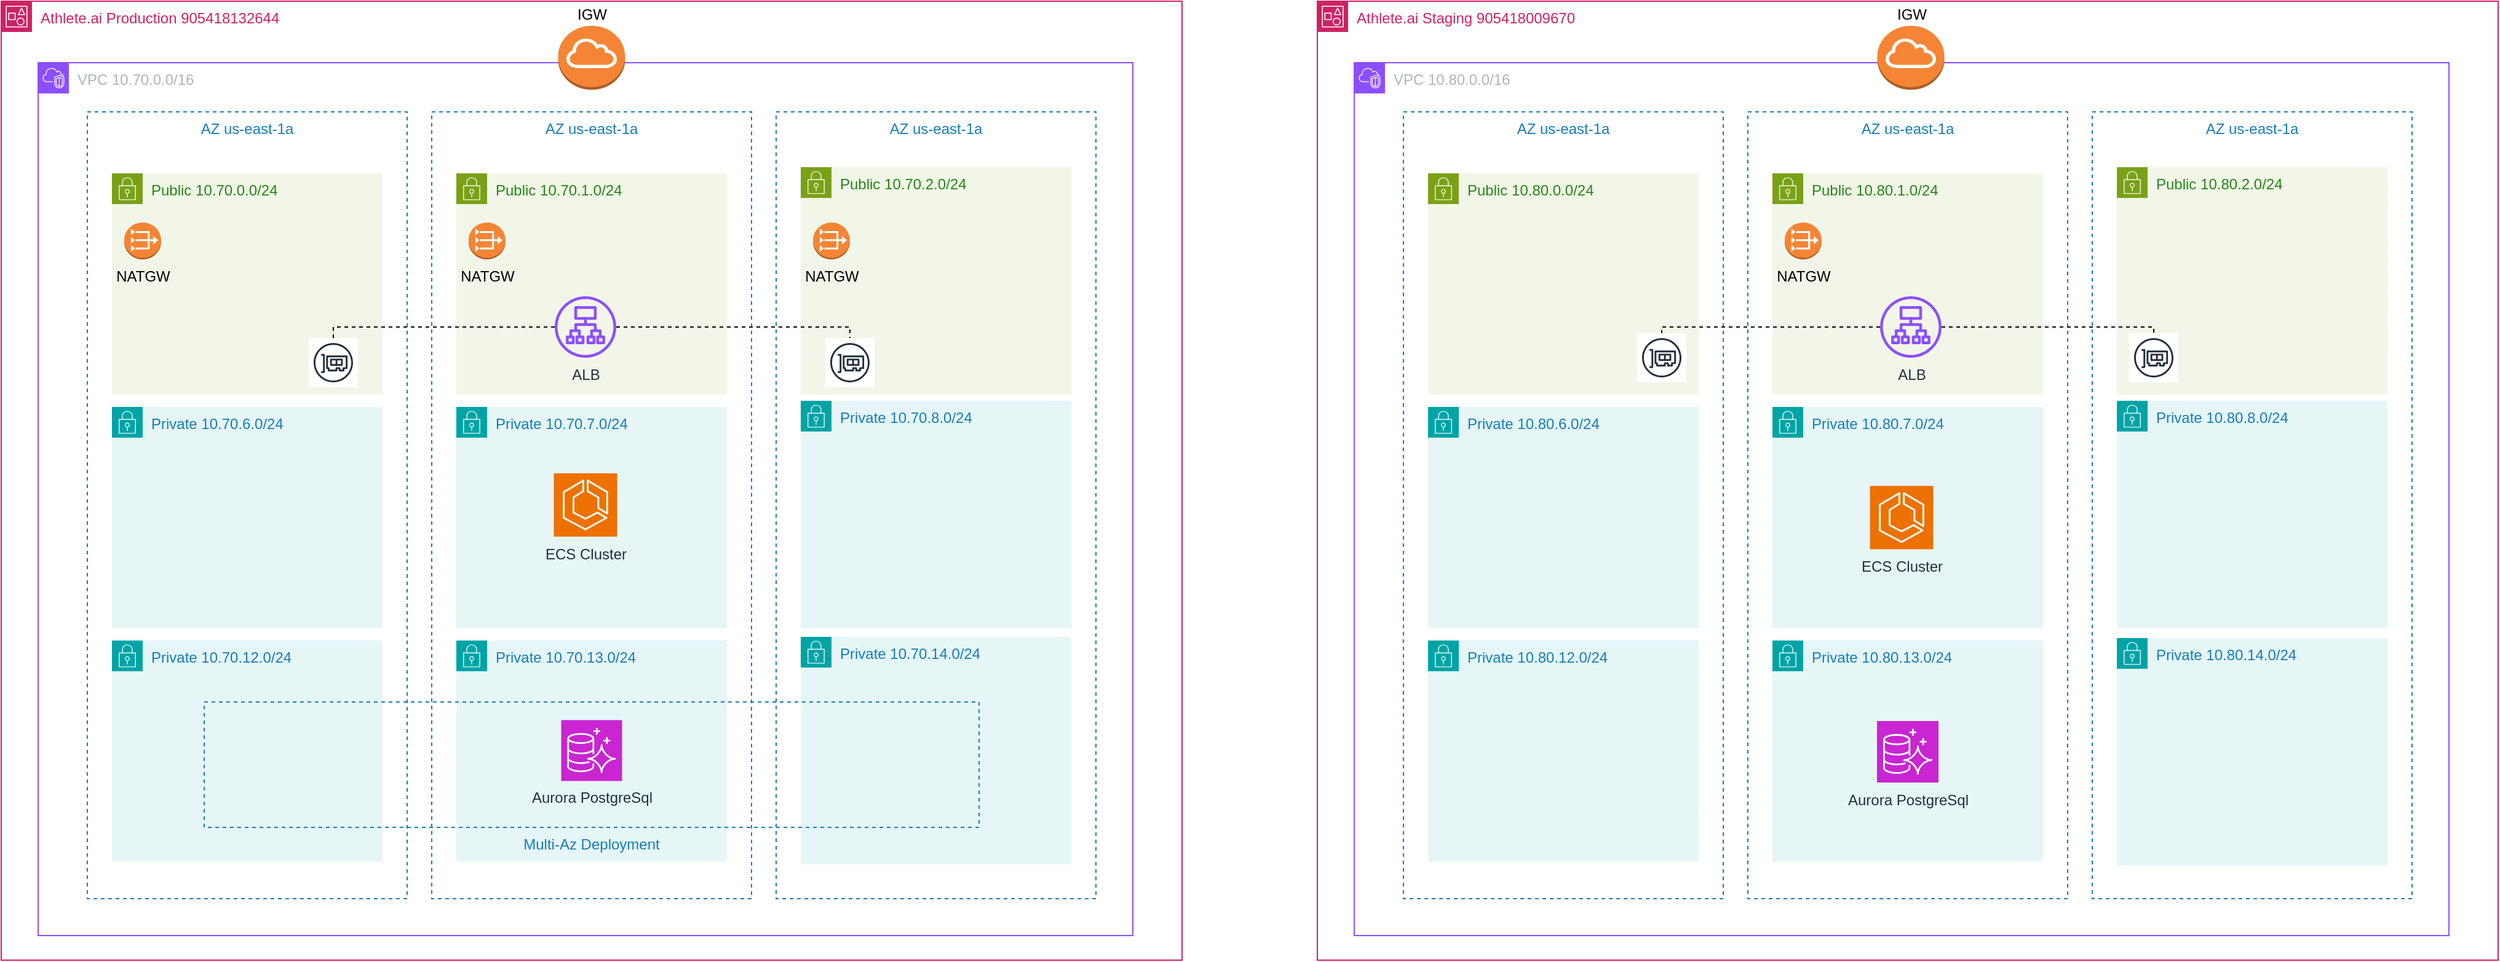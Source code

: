 <mxfile version="24.5.4" type="device">
  <diagram name="Page-1" id="-VAog5KvmKPDBJXMX4o0">
    <mxGraphModel dx="2074" dy="786" grid="1" gridSize="10" guides="1" tooltips="1" connect="1" arrows="1" fold="1" page="1" pageScale="1" pageWidth="850" pageHeight="1100" math="0" shadow="0">
      <root>
        <mxCell id="0" />
        <mxCell id="1" parent="0" />
        <mxCell id="bEAzEr0WptyqBsVfE8B2-2" value="Athlete.ai Production&amp;nbsp;905418132644" style="points=[[0,0],[0.25,0],[0.5,0],[0.75,0],[1,0],[1,0.25],[1,0.5],[1,0.75],[1,1],[0.75,1],[0.5,1],[0.25,1],[0,1],[0,0.75],[0,0.5],[0,0.25]];outlineConnect=0;gradientColor=none;html=1;whiteSpace=wrap;fontSize=12;fontStyle=0;container=1;pointerEvents=0;collapsible=0;recursiveResize=0;shape=mxgraph.aws4.group;grIcon=mxgraph.aws4.group_account;strokeColor=#CD2264;fillColor=none;verticalAlign=top;align=left;spacingLeft=30;fontColor=#CD2264;dashed=0;" parent="1" vertex="1">
          <mxGeometry x="130" y="140" width="960" height="780" as="geometry" />
        </mxCell>
        <mxCell id="bEAzEr0WptyqBsVfE8B2-3" value="VPC 10.70.0.0/16" style="points=[[0,0],[0.25,0],[0.5,0],[0.75,0],[1,0],[1,0.25],[1,0.5],[1,0.75],[1,1],[0.75,1],[0.5,1],[0.25,1],[0,1],[0,0.75],[0,0.5],[0,0.25]];outlineConnect=0;gradientColor=none;html=1;whiteSpace=wrap;fontSize=12;fontStyle=0;container=1;pointerEvents=0;collapsible=0;recursiveResize=0;shape=mxgraph.aws4.group;grIcon=mxgraph.aws4.group_vpc2;strokeColor=#8C4FFF;fillColor=none;verticalAlign=top;align=left;spacingLeft=30;fontColor=#AAB7B8;dashed=0;" parent="bEAzEr0WptyqBsVfE8B2-2" vertex="1">
          <mxGeometry x="30" y="50" width="890" height="710" as="geometry" />
        </mxCell>
        <mxCell id="bEAzEr0WptyqBsVfE8B2-14" value="Private 10.70.14.0/24" style="points=[[0,0],[0.25,0],[0.5,0],[0.75,0],[1,0],[1,0.25],[1,0.5],[1,0.75],[1,1],[0.75,1],[0.5,1],[0.25,1],[0,1],[0,0.75],[0,0.5],[0,0.25]];outlineConnect=0;gradientColor=none;html=1;whiteSpace=wrap;fontSize=12;fontStyle=0;container=1;pointerEvents=0;collapsible=0;recursiveResize=0;shape=mxgraph.aws4.group;grIcon=mxgraph.aws4.group_security_group;grStroke=0;strokeColor=#00A4A6;fillColor=#E6F6F7;verticalAlign=top;align=left;spacingLeft=30;fontColor=#147EBA;dashed=0;" parent="bEAzEr0WptyqBsVfE8B2-3" vertex="1">
          <mxGeometry x="620" y="467" width="220" height="185" as="geometry" />
        </mxCell>
        <mxCell id="bEAzEr0WptyqBsVfE8B2-15" value="AZ us-east-1a" style="fillColor=none;strokeColor=#147EBA;dashed=1;verticalAlign=top;fontStyle=0;fontColor=#147EBA;whiteSpace=wrap;html=1;" parent="bEAzEr0WptyqBsVfE8B2-3" vertex="1">
          <mxGeometry x="40" y="40" width="260" height="640" as="geometry" />
        </mxCell>
        <mxCell id="bEAzEr0WptyqBsVfE8B2-16" value="AZ us-east-1a" style="fillColor=none;strokeColor=#147EBA;dashed=1;verticalAlign=top;fontStyle=0;fontColor=#147EBA;whiteSpace=wrap;html=1;" parent="bEAzEr0WptyqBsVfE8B2-3" vertex="1">
          <mxGeometry x="320" y="40" width="260" height="640" as="geometry" />
        </mxCell>
        <mxCell id="bEAzEr0WptyqBsVfE8B2-17" value="AZ us-east-1a" style="fillColor=none;strokeColor=#147EBA;dashed=1;verticalAlign=top;fontStyle=0;fontColor=#147EBA;whiteSpace=wrap;html=1;" parent="bEAzEr0WptyqBsVfE8B2-3" vertex="1">
          <mxGeometry x="600" y="40" width="260" height="640" as="geometry" />
        </mxCell>
        <mxCell id="bEAzEr0WptyqBsVfE8B2-5" value="Public 10.70.0.0/24" style="points=[[0,0],[0.25,0],[0.5,0],[0.75,0],[1,0],[1,0.25],[1,0.5],[1,0.75],[1,1],[0.75,1],[0.5,1],[0.25,1],[0,1],[0,0.75],[0,0.5],[0,0.25]];outlineConnect=0;gradientColor=none;html=1;whiteSpace=wrap;fontSize=12;fontStyle=0;container=1;pointerEvents=0;collapsible=0;recursiveResize=0;shape=mxgraph.aws4.group;grIcon=mxgraph.aws4.group_security_group;grStroke=0;strokeColor=#7AA116;fillColor=#F2F6E8;verticalAlign=top;align=left;spacingLeft=30;fontColor=#248814;dashed=0;" parent="bEAzEr0WptyqBsVfE8B2-3" vertex="1">
          <mxGeometry x="60" y="90" width="220" height="180" as="geometry" />
        </mxCell>
        <mxCell id="bEAzEr0WptyqBsVfE8B2-8" value="Private 10.70.6.0/24" style="points=[[0,0],[0.25,0],[0.5,0],[0.75,0],[1,0],[1,0.25],[1,0.5],[1,0.75],[1,1],[0.75,1],[0.5,1],[0.25,1],[0,1],[0,0.75],[0,0.5],[0,0.25]];outlineConnect=0;gradientColor=none;html=1;whiteSpace=wrap;fontSize=12;fontStyle=0;container=1;pointerEvents=0;collapsible=0;recursiveResize=0;shape=mxgraph.aws4.group;grIcon=mxgraph.aws4.group_security_group;grStroke=0;strokeColor=#00A4A6;fillColor=#E6F6F7;verticalAlign=top;align=left;spacingLeft=30;fontColor=#147EBA;dashed=0;" parent="bEAzEr0WptyqBsVfE8B2-3" vertex="1">
          <mxGeometry x="60" y="280" width="220" height="180" as="geometry" />
        </mxCell>
        <mxCell id="bEAzEr0WptyqBsVfE8B2-12" value="Private 10.70.12.0/24" style="points=[[0,0],[0.25,0],[0.5,0],[0.75,0],[1,0],[1,0.25],[1,0.5],[1,0.75],[1,1],[0.75,1],[0.5,1],[0.25,1],[0,1],[0,0.75],[0,0.5],[0,0.25]];outlineConnect=0;gradientColor=none;html=1;whiteSpace=wrap;fontSize=12;fontStyle=0;container=1;pointerEvents=0;collapsible=0;recursiveResize=0;shape=mxgraph.aws4.group;grIcon=mxgraph.aws4.group_security_group;grStroke=0;strokeColor=#00A4A6;fillColor=#E6F6F7;verticalAlign=top;align=left;spacingLeft=30;fontColor=#147EBA;dashed=0;" parent="bEAzEr0WptyqBsVfE8B2-3" vertex="1">
          <mxGeometry x="60" y="470" width="220" height="180" as="geometry" />
        </mxCell>
        <mxCell id="bEAzEr0WptyqBsVfE8B2-6" value="Public 10.70.1.0/24" style="points=[[0,0],[0.25,0],[0.5,0],[0.75,0],[1,0],[1,0.25],[1,0.5],[1,0.75],[1,1],[0.75,1],[0.5,1],[0.25,1],[0,1],[0,0.75],[0,0.5],[0,0.25]];outlineConnect=0;gradientColor=none;html=1;whiteSpace=wrap;fontSize=12;fontStyle=0;container=1;pointerEvents=0;collapsible=0;recursiveResize=0;shape=mxgraph.aws4.group;grIcon=mxgraph.aws4.group_security_group;grStroke=0;strokeColor=#7AA116;fillColor=#F2F6E8;verticalAlign=top;align=left;spacingLeft=30;fontColor=#248814;dashed=0;" parent="bEAzEr0WptyqBsVfE8B2-3" vertex="1">
          <mxGeometry x="340" y="90" width="220" height="180" as="geometry" />
        </mxCell>
        <mxCell id="d41b4V_GOKGaRPu8X4h3-7" value="NATGW" style="outlineConnect=0;dashed=0;verticalLabelPosition=bottom;verticalAlign=top;align=center;html=1;shape=mxgraph.aws3.vpc_nat_gateway;fillColor=#F58534;gradientColor=none;" vertex="1" parent="bEAzEr0WptyqBsVfE8B2-6">
          <mxGeometry x="10" y="40" width="30" height="30" as="geometry" />
        </mxCell>
        <mxCell id="bEAzEr0WptyqBsVfE8B2-9" value="Private 10.70.7.0/24" style="points=[[0,0],[0.25,0],[0.5,0],[0.75,0],[1,0],[1,0.25],[1,0.5],[1,0.75],[1,1],[0.75,1],[0.5,1],[0.25,1],[0,1],[0,0.75],[0,0.5],[0,0.25]];outlineConnect=0;gradientColor=none;html=1;whiteSpace=wrap;fontSize=12;fontStyle=0;container=1;pointerEvents=0;collapsible=0;recursiveResize=0;shape=mxgraph.aws4.group;grIcon=mxgraph.aws4.group_security_group;grStroke=0;strokeColor=#00A4A6;fillColor=#E6F6F7;verticalAlign=top;align=left;spacingLeft=30;fontColor=#147EBA;dashed=0;" parent="bEAzEr0WptyqBsVfE8B2-3" vertex="1">
          <mxGeometry x="340" y="280" width="220" height="180" as="geometry" />
        </mxCell>
        <mxCell id="bEAzEr0WptyqBsVfE8B2-13" value="Private 10.70.13.0/24" style="points=[[0,0],[0.25,0],[0.5,0],[0.75,0],[1,0],[1,0.25],[1,0.5],[1,0.75],[1,1],[0.75,1],[0.5,1],[0.25,1],[0,1],[0,0.75],[0,0.5],[0,0.25]];outlineConnect=0;gradientColor=none;html=1;whiteSpace=wrap;fontSize=12;fontStyle=0;container=1;pointerEvents=0;collapsible=0;recursiveResize=0;shape=mxgraph.aws4.group;grIcon=mxgraph.aws4.group_security_group;grStroke=0;strokeColor=#00A4A6;fillColor=#E6F6F7;verticalAlign=top;align=left;spacingLeft=30;fontColor=#147EBA;dashed=0;" parent="bEAzEr0WptyqBsVfE8B2-3" vertex="1">
          <mxGeometry x="340" y="470" width="220" height="180" as="geometry" />
        </mxCell>
        <mxCell id="d41b4V_GOKGaRPu8X4h3-14" value="Aurora PostgreSql" style="sketch=0;points=[[0,0,0],[0.25,0,0],[0.5,0,0],[0.75,0,0],[1,0,0],[0,1,0],[0.25,1,0],[0.5,1,0],[0.75,1,0],[1,1,0],[0,0.25,0],[0,0.5,0],[0,0.75,0],[1,0.25,0],[1,0.5,0],[1,0.75,0]];outlineConnect=0;fontColor=#232F3E;fillColor=#C925D1;strokeColor=#ffffff;dashed=0;verticalLabelPosition=bottom;verticalAlign=top;align=center;html=1;fontSize=12;fontStyle=0;aspect=fixed;shape=mxgraph.aws4.resourceIcon;resIcon=mxgraph.aws4.aurora;" vertex="1" parent="bEAzEr0WptyqBsVfE8B2-13">
          <mxGeometry x="85.25" y="64.75" width="49.5" height="49.5" as="geometry" />
        </mxCell>
        <mxCell id="d41b4V_GOKGaRPu8X4h3-15" value="Multi-Az Deployment" style="fillColor=none;strokeColor=#147EBA;dashed=1;verticalAlign=top;fontStyle=0;fontColor=#147EBA;whiteSpace=wrap;html=1;labelPosition=center;verticalLabelPosition=bottom;align=center;" vertex="1" parent="bEAzEr0WptyqBsVfE8B2-13">
          <mxGeometry x="-205" y="50" width="630" height="102" as="geometry" />
        </mxCell>
        <mxCell id="bEAzEr0WptyqBsVfE8B2-7" value="Public 10.70.2.0/24" style="points=[[0,0],[0.25,0],[0.5,0],[0.75,0],[1,0],[1,0.25],[1,0.5],[1,0.75],[1,1],[0.75,1],[0.5,1],[0.25,1],[0,1],[0,0.75],[0,0.5],[0,0.25]];outlineConnect=0;gradientColor=none;html=1;whiteSpace=wrap;fontSize=12;fontStyle=0;container=1;pointerEvents=0;collapsible=0;recursiveResize=0;shape=mxgraph.aws4.group;grIcon=mxgraph.aws4.group_security_group;grStroke=0;strokeColor=#7AA116;fillColor=#F2F6E8;verticalAlign=top;align=left;spacingLeft=30;fontColor=#248814;dashed=0;" parent="bEAzEr0WptyqBsVfE8B2-3" vertex="1">
          <mxGeometry x="620" y="85" width="220" height="185" as="geometry" />
        </mxCell>
        <mxCell id="d41b4V_GOKGaRPu8X4h3-3" value="" style="sketch=0;outlineConnect=0;fontColor=#232F3E;gradientColor=none;strokeColor=#232F3E;fillColor=#ffffff;dashed=0;verticalLabelPosition=bottom;verticalAlign=top;align=center;html=1;fontSize=12;fontStyle=0;aspect=fixed;shape=mxgraph.aws4.resourceIcon;resIcon=mxgraph.aws4.elastic_network_interface;" vertex="1" parent="bEAzEr0WptyqBsVfE8B2-7">
          <mxGeometry x="20" y="139" width="40" height="40" as="geometry" />
        </mxCell>
        <mxCell id="d41b4V_GOKGaRPu8X4h3-8" value="NATGW" style="outlineConnect=0;dashed=0;verticalLabelPosition=bottom;verticalAlign=top;align=center;html=1;shape=mxgraph.aws3.vpc_nat_gateway;fillColor=#F58534;gradientColor=none;" vertex="1" parent="bEAzEr0WptyqBsVfE8B2-7">
          <mxGeometry x="10" y="45" width="30" height="30" as="geometry" />
        </mxCell>
        <mxCell id="bEAzEr0WptyqBsVfE8B2-10" value="Private 10.70.8.0/24" style="points=[[0,0],[0.25,0],[0.5,0],[0.75,0],[1,0],[1,0.25],[1,0.5],[1,0.75],[1,1],[0.75,1],[0.5,1],[0.25,1],[0,1],[0,0.75],[0,0.5],[0,0.25]];outlineConnect=0;gradientColor=none;html=1;whiteSpace=wrap;fontSize=12;fontStyle=0;container=1;pointerEvents=0;collapsible=0;recursiveResize=0;shape=mxgraph.aws4.group;grIcon=mxgraph.aws4.group_security_group;grStroke=0;strokeColor=#00A4A6;fillColor=#E6F6F7;verticalAlign=top;align=left;spacingLeft=30;fontColor=#147EBA;dashed=0;" parent="bEAzEr0WptyqBsVfE8B2-3" vertex="1">
          <mxGeometry x="620" y="275" width="220" height="185" as="geometry" />
        </mxCell>
        <mxCell id="JZfbueY3oxo93cXWS5LI-1" value="NATGW" style="outlineConnect=0;dashed=0;verticalLabelPosition=bottom;verticalAlign=top;align=center;html=1;shape=mxgraph.aws3.vpc_nat_gateway;fillColor=#F58534;gradientColor=none;" parent="bEAzEr0WptyqBsVfE8B2-3" vertex="1">
          <mxGeometry x="70" y="130" width="30" height="30" as="geometry" />
        </mxCell>
        <mxCell id="d41b4V_GOKGaRPu8X4h3-5" style="edgeStyle=orthogonalEdgeStyle;rounded=0;orthogonalLoop=1;jettySize=auto;html=1;endArrow=none;endFill=0;dashed=1;" edge="1" parent="bEAzEr0WptyqBsVfE8B2-3" source="d41b4V_GOKGaRPu8X4h3-1" target="d41b4V_GOKGaRPu8X4h3-3">
          <mxGeometry relative="1" as="geometry">
            <Array as="points">
              <mxPoint x="660" y="215" />
            </Array>
          </mxGeometry>
        </mxCell>
        <mxCell id="d41b4V_GOKGaRPu8X4h3-6" style="edgeStyle=orthogonalEdgeStyle;rounded=0;orthogonalLoop=1;jettySize=auto;html=1;endArrow=none;endFill=0;dashed=1;" edge="1" parent="bEAzEr0WptyqBsVfE8B2-3" source="d41b4V_GOKGaRPu8X4h3-1" target="d41b4V_GOKGaRPu8X4h3-4">
          <mxGeometry relative="1" as="geometry">
            <Array as="points">
              <mxPoint x="240" y="215" />
            </Array>
          </mxGeometry>
        </mxCell>
        <mxCell id="d41b4V_GOKGaRPu8X4h3-1" value="ALB" style="sketch=0;outlineConnect=0;fontColor=#232F3E;gradientColor=none;fillColor=#8C4FFF;strokeColor=none;dashed=0;verticalLabelPosition=bottom;verticalAlign=top;align=center;html=1;fontSize=12;fontStyle=0;aspect=fixed;pointerEvents=1;shape=mxgraph.aws4.application_load_balancer;" vertex="1" parent="bEAzEr0WptyqBsVfE8B2-3">
          <mxGeometry x="420" y="190" width="50" height="50" as="geometry" />
        </mxCell>
        <mxCell id="d41b4V_GOKGaRPu8X4h3-4" value="" style="sketch=0;outlineConnect=0;fontColor=#232F3E;gradientColor=none;strokeColor=#232F3E;fillColor=#ffffff;dashed=0;verticalLabelPosition=bottom;verticalAlign=top;align=center;html=1;fontSize=12;fontStyle=0;aspect=fixed;shape=mxgraph.aws4.resourceIcon;resIcon=mxgraph.aws4.elastic_network_interface;" vertex="1" parent="bEAzEr0WptyqBsVfE8B2-3">
          <mxGeometry x="220" y="224" width="40" height="40" as="geometry" />
        </mxCell>
        <mxCell id="d41b4V_GOKGaRPu8X4h3-18" value="ECS Cluster" style="sketch=0;points=[[0,0,0],[0.25,0,0],[0.5,0,0],[0.75,0,0],[1,0,0],[0,1,0],[0.25,1,0],[0.5,1,0],[0.75,1,0],[1,1,0],[0,0.25,0],[0,0.5,0],[0,0.75,0],[1,0.25,0],[1,0.5,0],[1,0.75,0]];outlineConnect=0;fontColor=#232F3E;fillColor=#ED7100;strokeColor=#ffffff;dashed=0;verticalLabelPosition=bottom;verticalAlign=top;align=center;html=1;fontSize=12;fontStyle=0;aspect=fixed;shape=mxgraph.aws4.resourceIcon;resIcon=mxgraph.aws4.ecs;" vertex="1" parent="bEAzEr0WptyqBsVfE8B2-3">
          <mxGeometry x="419.25" y="334" width="51.5" height="51.5" as="geometry" />
        </mxCell>
        <mxCell id="bEAzEr0WptyqBsVfE8B2-18" value="Athlete.ai Staging 905418009670" style="points=[[0,0],[0.25,0],[0.5,0],[0.75,0],[1,0],[1,0.25],[1,0.5],[1,0.75],[1,1],[0.75,1],[0.5,1],[0.25,1],[0,1],[0,0.75],[0,0.5],[0,0.25]];outlineConnect=0;gradientColor=none;html=1;whiteSpace=wrap;fontSize=12;fontStyle=0;container=1;pointerEvents=0;collapsible=0;recursiveResize=0;shape=mxgraph.aws4.group;grIcon=mxgraph.aws4.group_account;strokeColor=#CD2264;fillColor=none;verticalAlign=top;align=left;spacingLeft=30;fontColor=#CD2264;dashed=0;" parent="1" vertex="1">
          <mxGeometry x="1200" y="140" width="960" height="780" as="geometry" />
        </mxCell>
        <mxCell id="bEAzEr0WptyqBsVfE8B2-19" value="VPC 10.80.0.0/16" style="points=[[0,0],[0.25,0],[0.5,0],[0.75,0],[1,0],[1,0.25],[1,0.5],[1,0.75],[1,1],[0.75,1],[0.5,1],[0.25,1],[0,1],[0,0.75],[0,0.5],[0,0.25]];outlineConnect=0;gradientColor=none;html=1;whiteSpace=wrap;fontSize=12;fontStyle=0;container=1;pointerEvents=0;collapsible=0;recursiveResize=0;shape=mxgraph.aws4.group;grIcon=mxgraph.aws4.group_vpc2;strokeColor=#8C4FFF;fillColor=none;verticalAlign=top;align=left;spacingLeft=30;fontColor=#AAB7B8;dashed=0;" parent="bEAzEr0WptyqBsVfE8B2-18" vertex="1">
          <mxGeometry x="30" y="50" width="890" height="710" as="geometry" />
        </mxCell>
        <mxCell id="bEAzEr0WptyqBsVfE8B2-20" value="AZ us-east-1a" style="fillColor=none;strokeColor=#147EBA;dashed=1;verticalAlign=top;fontStyle=0;fontColor=#147EBA;whiteSpace=wrap;html=1;" parent="bEAzEr0WptyqBsVfE8B2-19" vertex="1">
          <mxGeometry x="40" y="40" width="260" height="640" as="geometry" />
        </mxCell>
        <mxCell id="bEAzEr0WptyqBsVfE8B2-21" value="AZ us-east-1a" style="fillColor=none;strokeColor=#147EBA;dashed=1;verticalAlign=top;fontStyle=0;fontColor=#147EBA;whiteSpace=wrap;html=1;" parent="bEAzEr0WptyqBsVfE8B2-19" vertex="1">
          <mxGeometry x="320" y="40" width="260" height="640" as="geometry" />
        </mxCell>
        <mxCell id="bEAzEr0WptyqBsVfE8B2-22" value="AZ us-east-1a" style="fillColor=none;strokeColor=#147EBA;dashed=1;verticalAlign=top;fontStyle=0;fontColor=#147EBA;whiteSpace=wrap;html=1;" parent="bEAzEr0WptyqBsVfE8B2-19" vertex="1">
          <mxGeometry x="600" y="40" width="260" height="640" as="geometry" />
        </mxCell>
        <mxCell id="bEAzEr0WptyqBsVfE8B2-23" value="Public 10.80.0.0/24" style="points=[[0,0],[0.25,0],[0.5,0],[0.75,0],[1,0],[1,0.25],[1,0.5],[1,0.75],[1,1],[0.75,1],[0.5,1],[0.25,1],[0,1],[0,0.75],[0,0.5],[0,0.25]];outlineConnect=0;gradientColor=none;html=1;whiteSpace=wrap;fontSize=12;fontStyle=0;container=1;pointerEvents=0;collapsible=0;recursiveResize=0;shape=mxgraph.aws4.group;grIcon=mxgraph.aws4.group_security_group;grStroke=0;strokeColor=#7AA116;fillColor=#F2F6E8;verticalAlign=top;align=left;spacingLeft=30;fontColor=#248814;dashed=0;" parent="bEAzEr0WptyqBsVfE8B2-19" vertex="1">
          <mxGeometry x="60" y="90" width="220" height="180" as="geometry" />
        </mxCell>
        <mxCell id="bEAzEr0WptyqBsVfE8B2-24" value="Private 10.80.6.0/24" style="points=[[0,0],[0.25,0],[0.5,0],[0.75,0],[1,0],[1,0.25],[1,0.5],[1,0.75],[1,1],[0.75,1],[0.5,1],[0.25,1],[0,1],[0,0.75],[0,0.5],[0,0.25]];outlineConnect=0;gradientColor=none;html=1;whiteSpace=wrap;fontSize=12;fontStyle=0;container=1;pointerEvents=0;collapsible=0;recursiveResize=0;shape=mxgraph.aws4.group;grIcon=mxgraph.aws4.group_security_group;grStroke=0;strokeColor=#00A4A6;fillColor=#E6F6F7;verticalAlign=top;align=left;spacingLeft=30;fontColor=#147EBA;dashed=0;" parent="bEAzEr0WptyqBsVfE8B2-19" vertex="1">
          <mxGeometry x="60" y="280" width="220" height="180" as="geometry" />
        </mxCell>
        <mxCell id="bEAzEr0WptyqBsVfE8B2-25" value="Private 10.80.12.0/24" style="points=[[0,0],[0.25,0],[0.5,0],[0.75,0],[1,0],[1,0.25],[1,0.5],[1,0.75],[1,1],[0.75,1],[0.5,1],[0.25,1],[0,1],[0,0.75],[0,0.5],[0,0.25]];outlineConnect=0;gradientColor=none;html=1;whiteSpace=wrap;fontSize=12;fontStyle=0;container=1;pointerEvents=0;collapsible=0;recursiveResize=0;shape=mxgraph.aws4.group;grIcon=mxgraph.aws4.group_security_group;grStroke=0;strokeColor=#00A4A6;fillColor=#E6F6F7;verticalAlign=top;align=left;spacingLeft=30;fontColor=#147EBA;dashed=0;" parent="bEAzEr0WptyqBsVfE8B2-19" vertex="1">
          <mxGeometry x="60" y="470" width="220" height="180" as="geometry" />
        </mxCell>
        <mxCell id="bEAzEr0WptyqBsVfE8B2-26" value="Public 10.80.1.0/24" style="points=[[0,0],[0.25,0],[0.5,0],[0.75,0],[1,0],[1,0.25],[1,0.5],[1,0.75],[1,1],[0.75,1],[0.5,1],[0.25,1],[0,1],[0,0.75],[0,0.5],[0,0.25]];outlineConnect=0;gradientColor=none;html=1;whiteSpace=wrap;fontSize=12;fontStyle=0;container=1;pointerEvents=0;collapsible=0;recursiveResize=0;shape=mxgraph.aws4.group;grIcon=mxgraph.aws4.group_security_group;grStroke=0;strokeColor=#7AA116;fillColor=#F2F6E8;verticalAlign=top;align=left;spacingLeft=30;fontColor=#248814;dashed=0;" parent="bEAzEr0WptyqBsVfE8B2-19" vertex="1">
          <mxGeometry x="340" y="90" width="220" height="180" as="geometry" />
        </mxCell>
        <mxCell id="d41b4V_GOKGaRPu8X4h3-2" value="ALB" style="sketch=0;outlineConnect=0;fontColor=#232F3E;gradientColor=none;fillColor=#8C4FFF;strokeColor=none;dashed=0;verticalLabelPosition=bottom;verticalAlign=top;align=center;html=1;fontSize=12;fontStyle=0;aspect=fixed;pointerEvents=1;shape=mxgraph.aws4.application_load_balancer;" vertex="1" parent="bEAzEr0WptyqBsVfE8B2-26">
          <mxGeometry x="87.5" y="100" width="50" height="50" as="geometry" />
        </mxCell>
        <mxCell id="bEAzEr0WptyqBsVfE8B2-27" value="Private 10.80.7.0/24" style="points=[[0,0],[0.25,0],[0.5,0],[0.75,0],[1,0],[1,0.25],[1,0.5],[1,0.75],[1,1],[0.75,1],[0.5,1],[0.25,1],[0,1],[0,0.75],[0,0.5],[0,0.25]];outlineConnect=0;gradientColor=none;html=1;whiteSpace=wrap;fontSize=12;fontStyle=0;container=1;pointerEvents=0;collapsible=0;recursiveResize=0;shape=mxgraph.aws4.group;grIcon=mxgraph.aws4.group_security_group;grStroke=0;strokeColor=#00A4A6;fillColor=#E6F6F7;verticalAlign=top;align=left;spacingLeft=30;fontColor=#147EBA;dashed=0;" parent="bEAzEr0WptyqBsVfE8B2-19" vertex="1">
          <mxGeometry x="340" y="280" width="220" height="180" as="geometry" />
        </mxCell>
        <mxCell id="d41b4V_GOKGaRPu8X4h3-19" value="ECS Cluster" style="sketch=0;points=[[0,0,0],[0.25,0,0],[0.5,0,0],[0.75,0,0],[1,0,0],[0,1,0],[0.25,1,0],[0.5,1,0],[0.75,1,0],[1,1,0],[0,0.25,0],[0,0.5,0],[0,0.75,0],[1,0.25,0],[1,0.5,0],[1,0.75,0]];outlineConnect=0;fontColor=#232F3E;fillColor=#ED7100;strokeColor=#ffffff;dashed=0;verticalLabelPosition=bottom;verticalAlign=top;align=center;html=1;fontSize=12;fontStyle=0;aspect=fixed;shape=mxgraph.aws4.resourceIcon;resIcon=mxgraph.aws4.ecs;" vertex="1" parent="bEAzEr0WptyqBsVfE8B2-27">
          <mxGeometry x="79.25" y="64.25" width="51.5" height="51.5" as="geometry" />
        </mxCell>
        <mxCell id="bEAzEr0WptyqBsVfE8B2-28" value="Private 10.80.13.0/24" style="points=[[0,0],[0.25,0],[0.5,0],[0.75,0],[1,0],[1,0.25],[1,0.5],[1,0.75],[1,1],[0.75,1],[0.5,1],[0.25,1],[0,1],[0,0.75],[0,0.5],[0,0.25]];outlineConnect=0;gradientColor=none;html=1;whiteSpace=wrap;fontSize=12;fontStyle=0;container=1;pointerEvents=0;collapsible=0;recursiveResize=0;shape=mxgraph.aws4.group;grIcon=mxgraph.aws4.group_security_group;grStroke=0;strokeColor=#00A4A6;fillColor=#E6F6F7;verticalAlign=top;align=left;spacingLeft=30;fontColor=#147EBA;dashed=0;" parent="bEAzEr0WptyqBsVfE8B2-19" vertex="1">
          <mxGeometry x="340" y="470" width="220" height="180" as="geometry" />
        </mxCell>
        <mxCell id="d41b4V_GOKGaRPu8X4h3-16" value="Aurora PostgreSql" style="sketch=0;points=[[0,0,0],[0.25,0,0],[0.5,0,0],[0.75,0,0],[1,0,0],[0,1,0],[0.25,1,0],[0.5,1,0],[0.75,1,0],[1,1,0],[0,0.25,0],[0,0.5,0],[0,0.75,0],[1,0.25,0],[1,0.5,0],[1,0.75,0]];outlineConnect=0;fontColor=#232F3E;fillColor=#C925D1;strokeColor=#ffffff;dashed=0;verticalLabelPosition=bottom;verticalAlign=top;align=center;html=1;fontSize=12;fontStyle=0;aspect=fixed;shape=mxgraph.aws4.resourceIcon;resIcon=mxgraph.aws4.aurora;" vertex="1" parent="bEAzEr0WptyqBsVfE8B2-28">
          <mxGeometry x="85" y="65.5" width="50" height="50" as="geometry" />
        </mxCell>
        <mxCell id="bEAzEr0WptyqBsVfE8B2-29" value="Public 10.80.2.0/24" style="points=[[0,0],[0.25,0],[0.5,0],[0.75,0],[1,0],[1,0.25],[1,0.5],[1,0.75],[1,1],[0.75,1],[0.5,1],[0.25,1],[0,1],[0,0.75],[0,0.5],[0,0.25]];outlineConnect=0;gradientColor=none;html=1;whiteSpace=wrap;fontSize=12;fontStyle=0;container=1;pointerEvents=0;collapsible=0;recursiveResize=0;shape=mxgraph.aws4.group;grIcon=mxgraph.aws4.group_security_group;grStroke=0;strokeColor=#7AA116;fillColor=#F2F6E8;verticalAlign=top;align=left;spacingLeft=30;fontColor=#248814;dashed=0;" parent="bEAzEr0WptyqBsVfE8B2-19" vertex="1">
          <mxGeometry x="620" y="85" width="220" height="185" as="geometry" />
        </mxCell>
        <mxCell id="d41b4V_GOKGaRPu8X4h3-11" value="" style="sketch=0;outlineConnect=0;fontColor=#232F3E;gradientColor=none;strokeColor=#232F3E;fillColor=#ffffff;dashed=0;verticalLabelPosition=bottom;verticalAlign=top;align=center;html=1;fontSize=12;fontStyle=0;aspect=fixed;shape=mxgraph.aws4.resourceIcon;resIcon=mxgraph.aws4.elastic_network_interface;" vertex="1" parent="bEAzEr0WptyqBsVfE8B2-29">
          <mxGeometry x="10" y="135" width="40" height="40" as="geometry" />
        </mxCell>
        <mxCell id="bEAzEr0WptyqBsVfE8B2-30" value="Private 10.80.8.0/24" style="points=[[0,0],[0.25,0],[0.5,0],[0.75,0],[1,0],[1,0.25],[1,0.5],[1,0.75],[1,1],[0.75,1],[0.5,1],[0.25,1],[0,1],[0,0.75],[0,0.5],[0,0.25]];outlineConnect=0;gradientColor=none;html=1;whiteSpace=wrap;fontSize=12;fontStyle=0;container=1;pointerEvents=0;collapsible=0;recursiveResize=0;shape=mxgraph.aws4.group;grIcon=mxgraph.aws4.group_security_group;grStroke=0;strokeColor=#00A4A6;fillColor=#E6F6F7;verticalAlign=top;align=left;spacingLeft=30;fontColor=#147EBA;dashed=0;" parent="bEAzEr0WptyqBsVfE8B2-19" vertex="1">
          <mxGeometry x="620" y="275" width="220" height="185" as="geometry" />
        </mxCell>
        <mxCell id="bEAzEr0WptyqBsVfE8B2-31" value="Private 10.80.14.0/24" style="points=[[0,0],[0.25,0],[0.5,0],[0.75,0],[1,0],[1,0.25],[1,0.5],[1,0.75],[1,1],[0.75,1],[0.5,1],[0.25,1],[0,1],[0,0.75],[0,0.5],[0,0.25]];outlineConnect=0;gradientColor=none;html=1;whiteSpace=wrap;fontSize=12;fontStyle=0;container=1;pointerEvents=0;collapsible=0;recursiveResize=0;shape=mxgraph.aws4.group;grIcon=mxgraph.aws4.group_security_group;grStroke=0;strokeColor=#00A4A6;fillColor=#E6F6F7;verticalAlign=top;align=left;spacingLeft=30;fontColor=#147EBA;dashed=0;" parent="bEAzEr0WptyqBsVfE8B2-19" vertex="1">
          <mxGeometry x="620" y="468" width="220" height="185" as="geometry" />
        </mxCell>
        <mxCell id="d41b4V_GOKGaRPu8X4h3-9" value="NATGW" style="outlineConnect=0;dashed=0;verticalLabelPosition=bottom;verticalAlign=top;align=center;html=1;shape=mxgraph.aws3.vpc_nat_gateway;fillColor=#F58534;gradientColor=none;" vertex="1" parent="bEAzEr0WptyqBsVfE8B2-19">
          <mxGeometry x="350" y="130" width="30" height="30" as="geometry" />
        </mxCell>
        <mxCell id="d41b4V_GOKGaRPu8X4h3-10" value="" style="sketch=0;outlineConnect=0;fontColor=#232F3E;gradientColor=none;strokeColor=#232F3E;fillColor=#ffffff;dashed=0;verticalLabelPosition=bottom;verticalAlign=top;align=center;html=1;fontSize=12;fontStyle=0;aspect=fixed;shape=mxgraph.aws4.resourceIcon;resIcon=mxgraph.aws4.elastic_network_interface;" vertex="1" parent="bEAzEr0WptyqBsVfE8B2-19">
          <mxGeometry x="230" y="220" width="40" height="40" as="geometry" />
        </mxCell>
        <mxCell id="d41b4V_GOKGaRPu8X4h3-12" style="edgeStyle=orthogonalEdgeStyle;rounded=0;orthogonalLoop=1;jettySize=auto;html=1;endArrow=none;endFill=0;dashed=1;" edge="1" parent="bEAzEr0WptyqBsVfE8B2-19" source="d41b4V_GOKGaRPu8X4h3-2" target="d41b4V_GOKGaRPu8X4h3-11">
          <mxGeometry relative="1" as="geometry">
            <Array as="points">
              <mxPoint x="650" y="215" />
            </Array>
          </mxGeometry>
        </mxCell>
        <mxCell id="d41b4V_GOKGaRPu8X4h3-13" style="edgeStyle=orthogonalEdgeStyle;rounded=0;orthogonalLoop=1;jettySize=auto;html=1;endArrow=none;endFill=0;dashed=1;" edge="1" parent="bEAzEr0WptyqBsVfE8B2-19" source="d41b4V_GOKGaRPu8X4h3-2" target="d41b4V_GOKGaRPu8X4h3-10">
          <mxGeometry relative="1" as="geometry">
            <Array as="points">
              <mxPoint x="250" y="215" />
            </Array>
          </mxGeometry>
        </mxCell>
        <mxCell id="JZfbueY3oxo93cXWS5LI-8" value="IGW" style="outlineConnect=0;dashed=0;verticalLabelPosition=top;verticalAlign=bottom;align=center;html=1;shape=mxgraph.aws3.internet_gateway;fillColor=#F58534;gradientColor=none;labelPosition=center;" parent="bEAzEr0WptyqBsVfE8B2-18" vertex="1">
          <mxGeometry x="455.25" y="20" width="54.5" height="52" as="geometry" />
        </mxCell>
        <mxCell id="JZfbueY3oxo93cXWS5LI-7" value="IGW" style="outlineConnect=0;dashed=0;verticalLabelPosition=top;verticalAlign=bottom;align=center;html=1;shape=mxgraph.aws3.internet_gateway;fillColor=#F58534;gradientColor=none;labelPosition=center;" parent="1" vertex="1">
          <mxGeometry x="582.75" y="160" width="54.5" height="52" as="geometry" />
        </mxCell>
      </root>
    </mxGraphModel>
  </diagram>
</mxfile>
